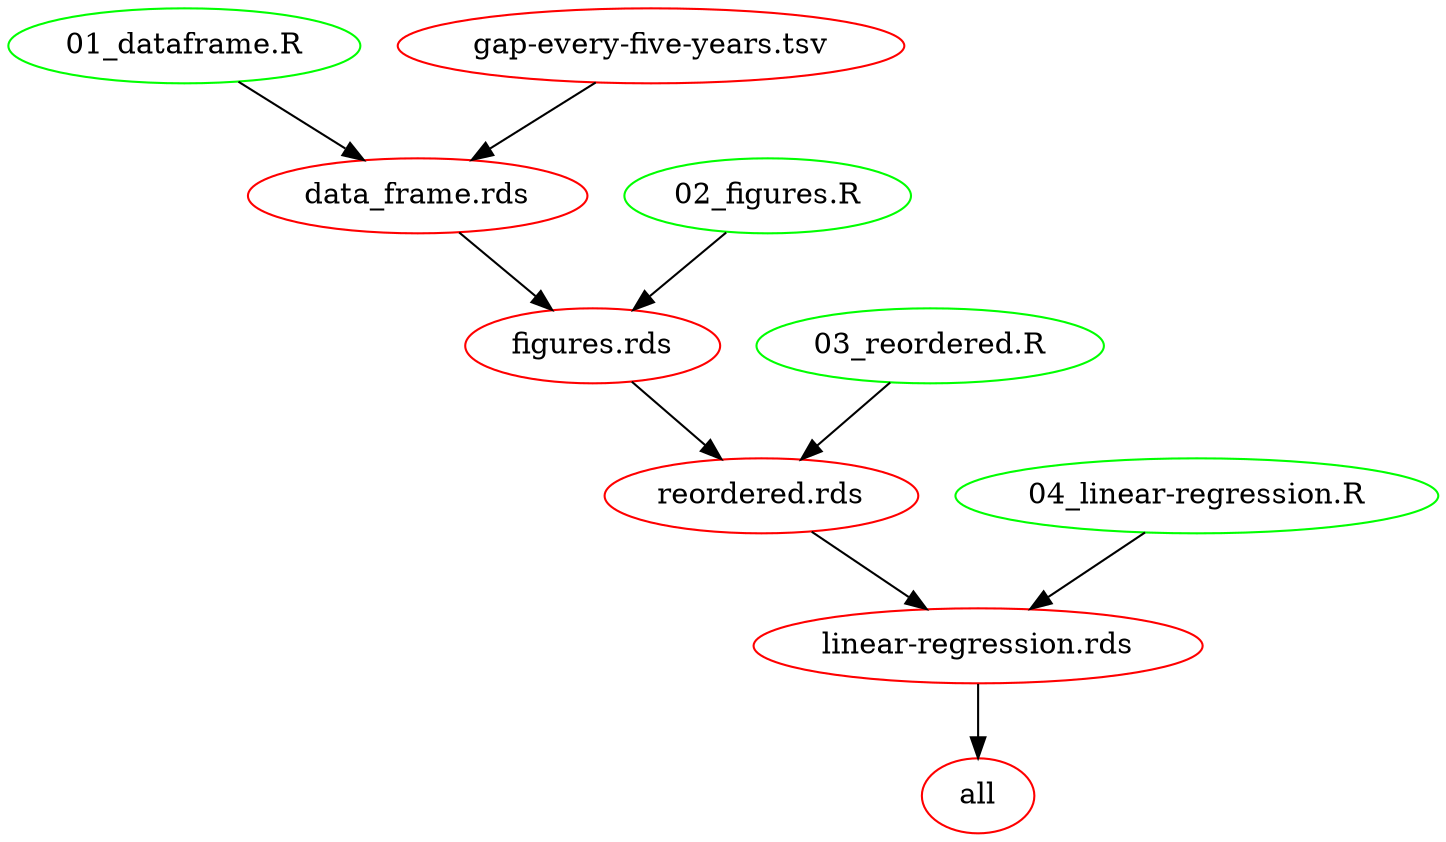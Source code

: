 digraph G {
n10[label="01_dataframe.R", color="green"];
n8[label="02_figures.R", color="green"];
n6[label="03_reordered.R", color="green"];
n4[label="04_linear-regression.R", color="green"];
n2[label="all", color="red"];
n9[label="data_frame.rds", color="red"];
n7[label="figures.rds", color="red"];
n11[label="gap-every-five-years.tsv", color="red"];
n3[label="linear-regression.rds", color="red"];
n5[label="reordered.rds", color="red"];
n3 -> n2 ; 
n10 -> n9 ; 
n11 -> n9 ; 
n8 -> n7 ; 
n9 -> n7 ; 
n4 -> n3 ; 
n5 -> n3 ; 
n6 -> n5 ; 
n7 -> n5 ; 
}
